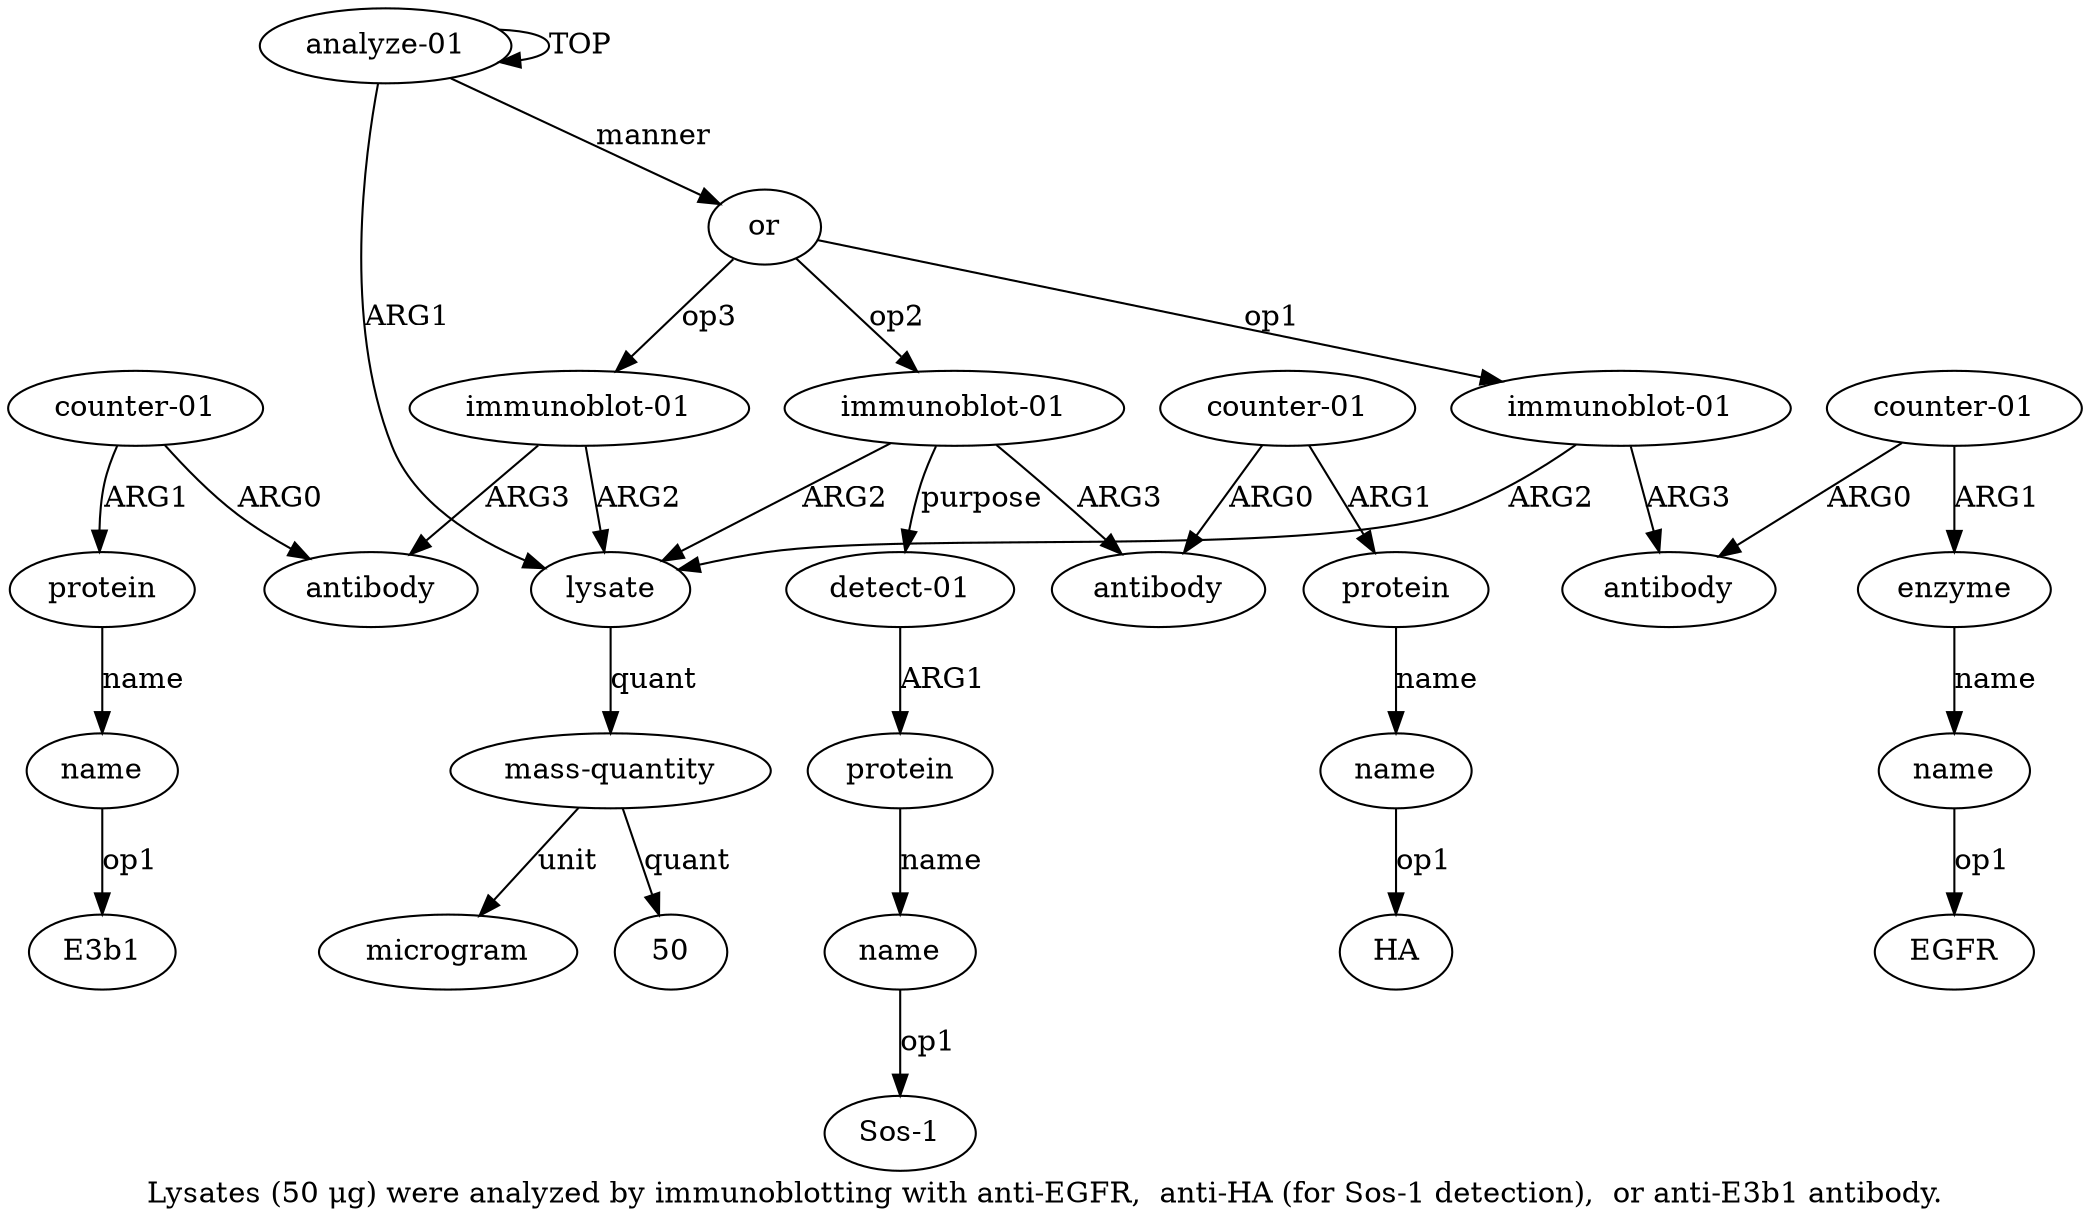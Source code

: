 digraph  {
	graph [label="Lysates (50 μg) were analyzed by immunoblotting with anti-EGFR,  anti-HA (for Sos-1 detection),  or anti-E3b1 antibody."];
	node [label="\N"];
	a20	 [color=black,
		gold_ind=20,
		gold_label="counter-01",
		label="counter-01",
		test_ind=20,
		test_label="counter-01"];
	a21	 [color=black,
		gold_ind=21,
		gold_label=protein,
		label=protein,
		test_ind=21,
		test_label=protein];
	a20 -> a21 [key=0,
	color=black,
	gold_label=ARG1,
	label=ARG1,
	test_label=ARG1];
a19 [color=black,
	gold_ind=19,
	gold_label=antibody,
	label=antibody,
	test_ind=19,
	test_label=antibody];
a20 -> a19 [key=0,
color=black,
gold_label=ARG0,
label=ARG0,
test_label=ARG0];
a22 [color=black,
gold_ind=22,
gold_label=name,
label=name,
test_ind=22,
test_label=name];
a21 -> a22 [key=0,
color=black,
gold_label=name,
label=name,
test_label=name];
"a22 E3b1" [color=black,
gold_ind=-1,
gold_label=E3b1,
label=E3b1,
test_ind=-1,
test_label=E3b1];
a22 -> "a22 E3b1" [key=0,
color=black,
gold_label=op1,
label=op1,
test_label=op1];
"a14 HA" [color=black,
gold_ind=-1,
gold_label=HA,
label=HA,
test_ind=-1,
test_label=HA];
"a9 EGFR" [color=black,
gold_ind=-1,
gold_label=EGFR,
label=EGFR,
test_ind=-1,
test_label=EGFR];
a15 [color=black,
gold_ind=15,
gold_label="detect-01",
label="detect-01",
test_ind=15,
test_label="detect-01"];
a16 [color=black,
gold_ind=16,
gold_label=protein,
label=protein,
test_ind=16,
test_label=protein];
a15 -> a16 [key=0,
color=black,
gold_label=ARG1,
label=ARG1,
test_label=ARG1];
a14 [color=black,
gold_ind=14,
gold_label=name,
label=name,
test_ind=14,
test_label=name];
a14 -> "a14 HA" [key=0,
color=black,
gold_label=op1,
label=op1,
test_label=op1];
a17 [color=black,
gold_ind=17,
gold_label=name,
label=name,
test_ind=17,
test_label=name];
"a17 Sos-1" [color=black,
gold_ind=-1,
gold_label="Sos-1",
label="Sos-1",
test_ind=-1,
test_label="Sos-1"];
a17 -> "a17 Sos-1" [key=0,
color=black,
gold_label=op1,
label=op1,
test_label=op1];
a16 -> a17 [key=0,
color=black,
gold_label=name,
label=name,
test_label=name];
a11 [color=black,
gold_ind=11,
gold_label=antibody,
label=antibody,
test_ind=11,
test_label=antibody];
a10 [color=black,
gold_ind=10,
gold_label="immunoblot-01",
label="immunoblot-01",
test_ind=10,
test_label="immunoblot-01"];
a10 -> a15 [key=0,
color=black,
gold_label=purpose,
label=purpose,
test_label=purpose];
a10 -> a11 [key=0,
color=black,
gold_label=ARG3,
label=ARG3,
test_label=ARG3];
a1 [color=black,
gold_ind=1,
gold_label=lysate,
label=lysate,
test_ind=1,
test_label=lysate];
a10 -> a1 [key=0,
color=black,
gold_label=ARG2,
label=ARG2,
test_label=ARG2];
a13 [color=black,
gold_ind=13,
gold_label=protein,
label=protein,
test_ind=13,
test_label=protein];
a13 -> a14 [key=0,
color=black,
gold_label=name,
label=name,
test_label=name];
a12 [color=black,
gold_ind=12,
gold_label="counter-01",
label="counter-01",
test_ind=12,
test_label="counter-01"];
a12 -> a11 [key=0,
color=black,
gold_label=ARG0,
label=ARG0,
test_label=ARG0];
a12 -> a13 [key=0,
color=black,
gold_label=ARG1,
label=ARG1,
test_label=ARG1];
a18 [color=black,
gold_ind=18,
gold_label="immunoblot-01",
label="immunoblot-01",
test_ind=18,
test_label="immunoblot-01"];
a18 -> a19 [key=0,
color=black,
gold_label=ARG3,
label=ARG3,
test_label=ARG3];
a18 -> a1 [key=0,
color=black,
gold_label=ARG2,
label=ARG2,
test_label=ARG2];
a2 [color=black,
gold_ind=2,
gold_label="mass-quantity",
label="mass-quantity",
test_ind=2,
test_label="mass-quantity"];
a1 -> a2 [key=0,
color=black,
gold_label=quant,
label=quant,
test_label=quant];
a0 [color=black,
gold_ind=0,
gold_label="analyze-01",
label="analyze-01",
test_ind=0,
test_label="analyze-01"];
a0 -> a1 [key=0,
color=black,
gold_label=ARG1,
label=ARG1,
test_label=ARG1];
a0 -> a0 [key=0,
color=black,
gold_label=TOP,
label=TOP,
test_label=TOP];
a4 [color=black,
gold_ind=4,
gold_label=or,
label=or,
test_ind=4,
test_label=or];
a0 -> a4 [key=0,
color=black,
gold_label=manner,
label=manner,
test_label=manner];
a3 [color=black,
gold_ind=3,
gold_label=microgram,
label=microgram,
test_ind=3,
test_label=microgram];
a2 -> a3 [key=0,
color=black,
gold_label=unit,
label=unit,
test_label=unit];
"a2 50" [color=black,
gold_ind=-1,
gold_label=50,
label=50,
test_ind=-1,
test_label=50];
a2 -> "a2 50" [key=0,
color=black,
gold_label=quant,
label=quant,
test_label=quant];
a5 [color=black,
gold_ind=5,
gold_label="immunoblot-01",
label="immunoblot-01",
test_ind=5,
test_label="immunoblot-01"];
a5 -> a1 [key=0,
color=black,
gold_label=ARG2,
label=ARG2,
test_label=ARG2];
a6 [color=black,
gold_ind=6,
gold_label=antibody,
label=antibody,
test_ind=6,
test_label=antibody];
a5 -> a6 [key=0,
color=black,
gold_label=ARG3,
label=ARG3,
test_label=ARG3];
a4 -> a10 [key=0,
color=black,
gold_label=op2,
label=op2,
test_label=op2];
a4 -> a18 [key=0,
color=black,
gold_label=op3,
label=op3,
test_label=op3];
a4 -> a5 [key=0,
color=black,
gold_label=op1,
label=op1,
test_label=op1];
a7 [color=black,
gold_ind=7,
gold_label="counter-01",
label="counter-01",
test_ind=7,
test_label="counter-01"];
a7 -> a6 [key=0,
color=black,
gold_label=ARG0,
label=ARG0,
test_label=ARG0];
a8 [color=black,
gold_ind=8,
gold_label=enzyme,
label=enzyme,
test_ind=8,
test_label=enzyme];
a7 -> a8 [key=0,
color=black,
gold_label=ARG1,
label=ARG1,
test_label=ARG1];
a9 [color=black,
gold_ind=9,
gold_label=name,
label=name,
test_ind=9,
test_label=name];
a9 -> "a9 EGFR" [key=0,
color=black,
gold_label=op1,
label=op1,
test_label=op1];
a8 -> a9 [key=0,
color=black,
gold_label=name,
label=name,
test_label=name];
}
